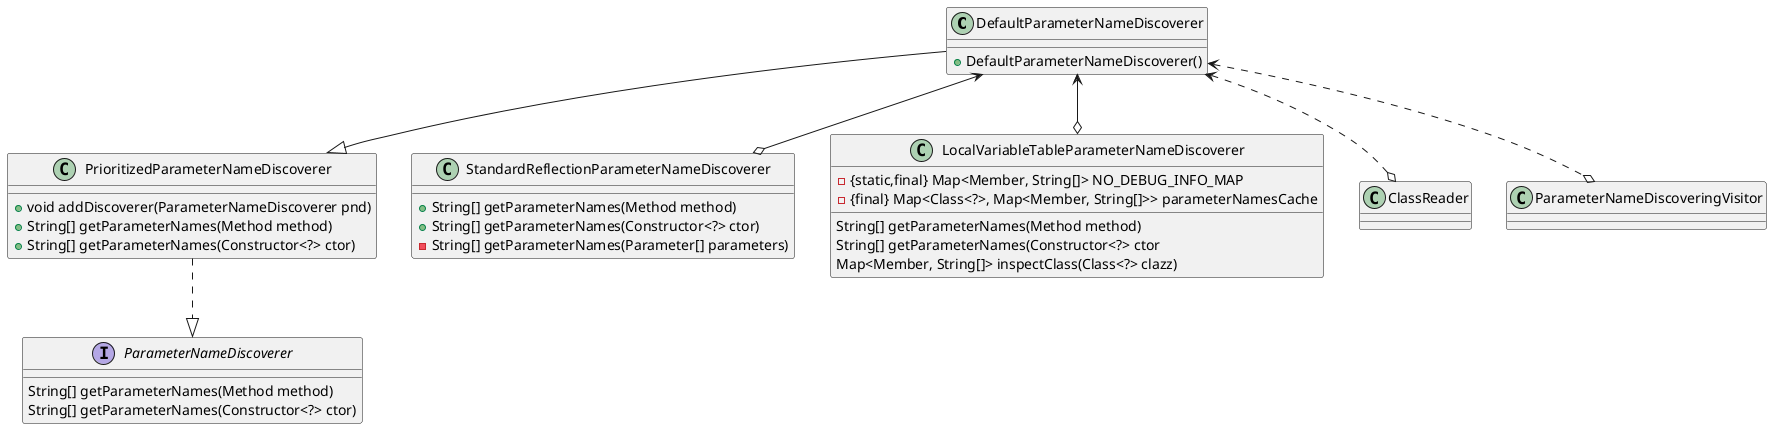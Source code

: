 @startuml
class DefaultParameterNameDiscoverer{
    + DefaultParameterNameDiscoverer()
}
class PrioritizedParameterNameDiscoverer{
  +  void addDiscoverer(ParameterNameDiscoverer pnd)
  +  String[] getParameterNames(Method method)
  +  String[] getParameterNames(Constructor<?> ctor)
}
class StandardReflectionParameterNameDiscoverer{
  + String[] getParameterNames(Method method)
  + String[] getParameterNames(Constructor<?> ctor)
  - String[] getParameterNames(Parameter[] parameters)

}

class LocalVariableTableParameterNameDiscoverer{
    - {static,final} Map<Member, String[]> NO_DEBUG_INFO_MAP
    - {final} Map<Class<?>, Map<Member, String[]>> parameterNamesCache
    String[] getParameterNames(Method method)
    String[] getParameterNames(Constructor<?> ctor
    Map<Member, String[]> inspectClass(Class<?> clazz)
}
interface ParameterNameDiscoverer{
  String[] getParameterNames(Method method)
  String[] getParameterNames(Constructor<?> ctor)
}
PrioritizedParameterNameDiscoverer ..|>ParameterNameDiscoverer
DefaultParameterNameDiscoverer --|>PrioritizedParameterNameDiscoverer
DefaultParameterNameDiscoverer <--o StandardReflectionParameterNameDiscoverer
DefaultParameterNameDiscoverer <--o LocalVariableTableParameterNameDiscoverer
DefaultParameterNameDiscoverer <..o ClassReader
DefaultParameterNameDiscoverer <..o ParameterNameDiscoveringVisitor

@enduml